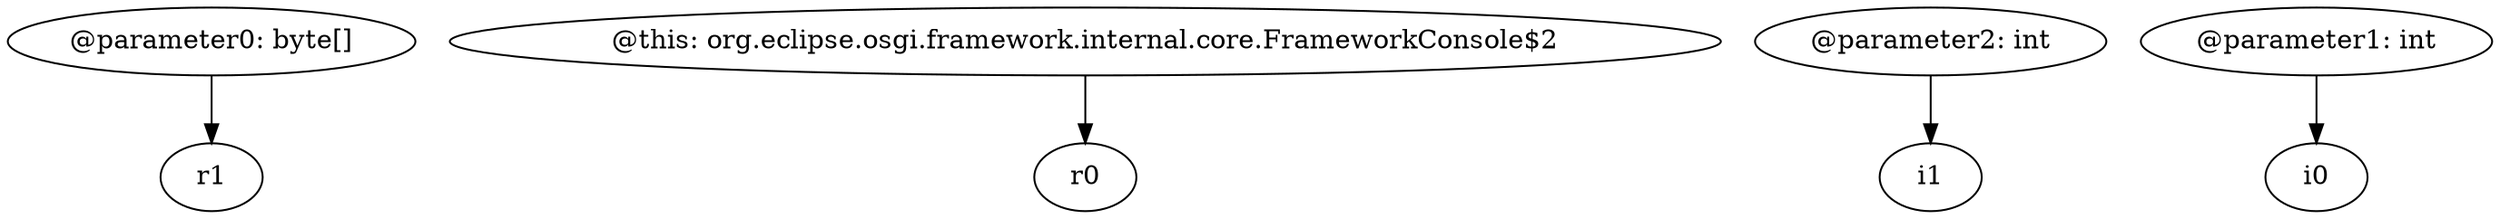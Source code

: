 digraph g {
0[label="@parameter0: byte[]"]
1[label="r1"]
0->1[label=""]
2[label="@this: org.eclipse.osgi.framework.internal.core.FrameworkConsole$2"]
3[label="r0"]
2->3[label=""]
4[label="@parameter2: int"]
5[label="i1"]
4->5[label=""]
6[label="@parameter1: int"]
7[label="i0"]
6->7[label=""]
}